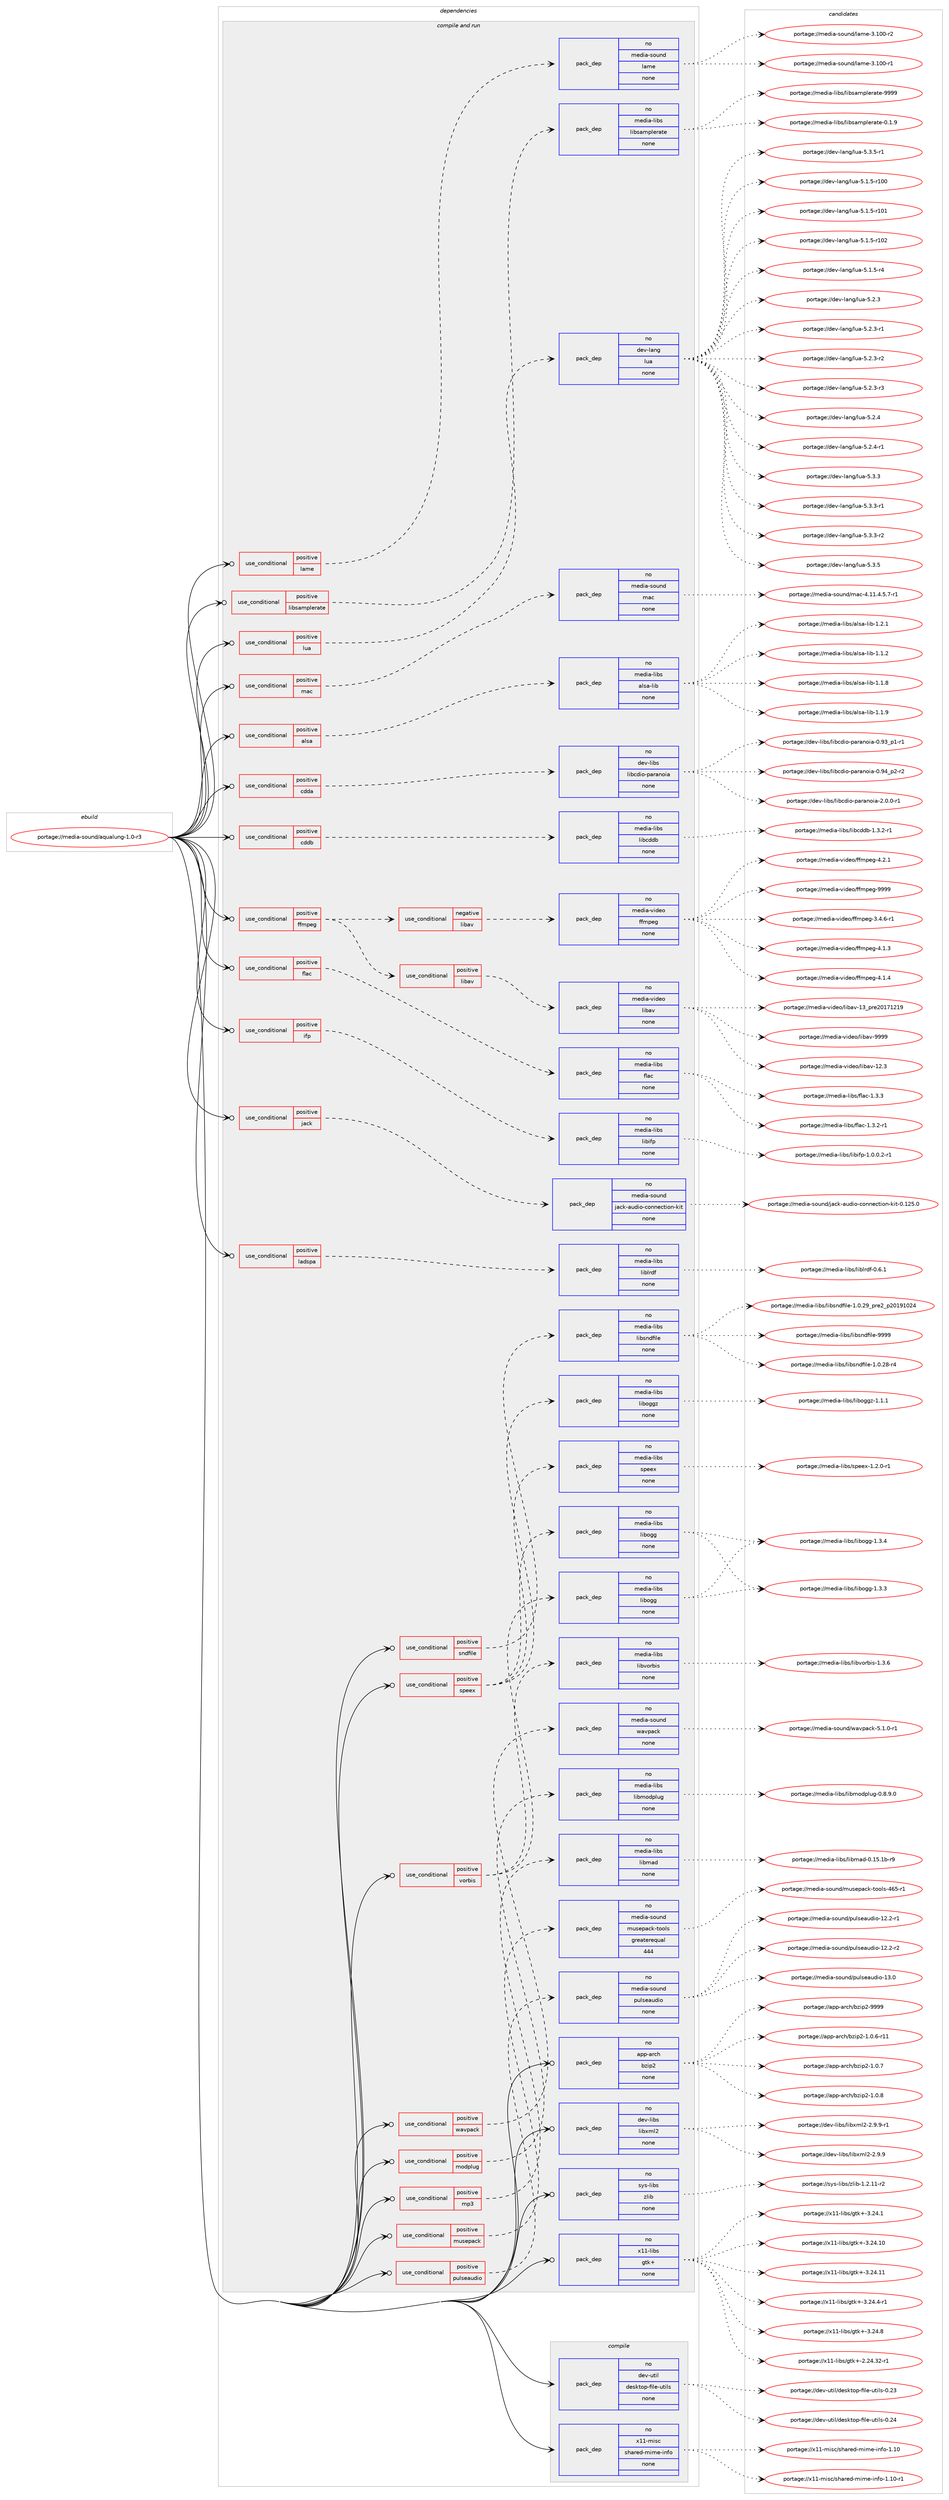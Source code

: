 digraph prolog {

# *************
# Graph options
# *************

newrank=true;
concentrate=true;
compound=true;
graph [rankdir=LR,fontname=Helvetica,fontsize=10,ranksep=1.5];#, ranksep=2.5, nodesep=0.2];
edge  [arrowhead=vee];
node  [fontname=Helvetica,fontsize=10];

# **********
# The ebuild
# **********

subgraph cluster_leftcol {
color=gray;
rank=same;
label=<<i>ebuild</i>>;
id [label="portage://media-sound/aqualung-1.0-r3", color=red, width=4, href="../media-sound/aqualung-1.0-r3.svg"];
}

# ****************
# The dependencies
# ****************

subgraph cluster_midcol {
color=gray;
label=<<i>dependencies</i>>;
subgraph cluster_compile {
fillcolor="#eeeeee";
style=filled;
label=<<i>compile</i>>;
subgraph pack242503 {
dependency329831 [label=<<TABLE BORDER="0" CELLBORDER="1" CELLSPACING="0" CELLPADDING="4" WIDTH="220"><TR><TD ROWSPAN="6" CELLPADDING="30">pack_dep</TD></TR><TR><TD WIDTH="110">no</TD></TR><TR><TD>dev-util</TD></TR><TR><TD>desktop-file-utils</TD></TR><TR><TD>none</TD></TR><TR><TD></TD></TR></TABLE>>, shape=none, color=blue];
}
id:e -> dependency329831:w [weight=20,style="solid",arrowhead="vee"];
subgraph pack242504 {
dependency329832 [label=<<TABLE BORDER="0" CELLBORDER="1" CELLSPACING="0" CELLPADDING="4" WIDTH="220"><TR><TD ROWSPAN="6" CELLPADDING="30">pack_dep</TD></TR><TR><TD WIDTH="110">no</TD></TR><TR><TD>x11-misc</TD></TR><TR><TD>shared-mime-info</TD></TR><TR><TD>none</TD></TR><TR><TD></TD></TR></TABLE>>, shape=none, color=blue];
}
id:e -> dependency329832:w [weight=20,style="solid",arrowhead="vee"];
}
subgraph cluster_compileandrun {
fillcolor="#eeeeee";
style=filled;
label=<<i>compile and run</i>>;
subgraph cond81913 {
dependency329833 [label=<<TABLE BORDER="0" CELLBORDER="1" CELLSPACING="0" CELLPADDING="4"><TR><TD ROWSPAN="3" CELLPADDING="10">use_conditional</TD></TR><TR><TD>positive</TD></TR><TR><TD>alsa</TD></TR></TABLE>>, shape=none, color=red];
subgraph pack242505 {
dependency329834 [label=<<TABLE BORDER="0" CELLBORDER="1" CELLSPACING="0" CELLPADDING="4" WIDTH="220"><TR><TD ROWSPAN="6" CELLPADDING="30">pack_dep</TD></TR><TR><TD WIDTH="110">no</TD></TR><TR><TD>media-libs</TD></TR><TR><TD>alsa-lib</TD></TR><TR><TD>none</TD></TR><TR><TD></TD></TR></TABLE>>, shape=none, color=blue];
}
dependency329833:e -> dependency329834:w [weight=20,style="dashed",arrowhead="vee"];
}
id:e -> dependency329833:w [weight=20,style="solid",arrowhead="odotvee"];
subgraph cond81914 {
dependency329835 [label=<<TABLE BORDER="0" CELLBORDER="1" CELLSPACING="0" CELLPADDING="4"><TR><TD ROWSPAN="3" CELLPADDING="10">use_conditional</TD></TR><TR><TD>positive</TD></TR><TR><TD>cdda</TD></TR></TABLE>>, shape=none, color=red];
subgraph pack242506 {
dependency329836 [label=<<TABLE BORDER="0" CELLBORDER="1" CELLSPACING="0" CELLPADDING="4" WIDTH="220"><TR><TD ROWSPAN="6" CELLPADDING="30">pack_dep</TD></TR><TR><TD WIDTH="110">no</TD></TR><TR><TD>dev-libs</TD></TR><TR><TD>libcdio-paranoia</TD></TR><TR><TD>none</TD></TR><TR><TD></TD></TR></TABLE>>, shape=none, color=blue];
}
dependency329835:e -> dependency329836:w [weight=20,style="dashed",arrowhead="vee"];
}
id:e -> dependency329835:w [weight=20,style="solid",arrowhead="odotvee"];
subgraph cond81915 {
dependency329837 [label=<<TABLE BORDER="0" CELLBORDER="1" CELLSPACING="0" CELLPADDING="4"><TR><TD ROWSPAN="3" CELLPADDING="10">use_conditional</TD></TR><TR><TD>positive</TD></TR><TR><TD>cddb</TD></TR></TABLE>>, shape=none, color=red];
subgraph pack242507 {
dependency329838 [label=<<TABLE BORDER="0" CELLBORDER="1" CELLSPACING="0" CELLPADDING="4" WIDTH="220"><TR><TD ROWSPAN="6" CELLPADDING="30">pack_dep</TD></TR><TR><TD WIDTH="110">no</TD></TR><TR><TD>media-libs</TD></TR><TR><TD>libcddb</TD></TR><TR><TD>none</TD></TR><TR><TD></TD></TR></TABLE>>, shape=none, color=blue];
}
dependency329837:e -> dependency329838:w [weight=20,style="dashed",arrowhead="vee"];
}
id:e -> dependency329837:w [weight=20,style="solid",arrowhead="odotvee"];
subgraph cond81916 {
dependency329839 [label=<<TABLE BORDER="0" CELLBORDER="1" CELLSPACING="0" CELLPADDING="4"><TR><TD ROWSPAN="3" CELLPADDING="10">use_conditional</TD></TR><TR><TD>positive</TD></TR><TR><TD>ffmpeg</TD></TR></TABLE>>, shape=none, color=red];
subgraph cond81917 {
dependency329840 [label=<<TABLE BORDER="0" CELLBORDER="1" CELLSPACING="0" CELLPADDING="4"><TR><TD ROWSPAN="3" CELLPADDING="10">use_conditional</TD></TR><TR><TD>positive</TD></TR><TR><TD>libav</TD></TR></TABLE>>, shape=none, color=red];
subgraph pack242508 {
dependency329841 [label=<<TABLE BORDER="0" CELLBORDER="1" CELLSPACING="0" CELLPADDING="4" WIDTH="220"><TR><TD ROWSPAN="6" CELLPADDING="30">pack_dep</TD></TR><TR><TD WIDTH="110">no</TD></TR><TR><TD>media-video</TD></TR><TR><TD>libav</TD></TR><TR><TD>none</TD></TR><TR><TD></TD></TR></TABLE>>, shape=none, color=blue];
}
dependency329840:e -> dependency329841:w [weight=20,style="dashed",arrowhead="vee"];
}
dependency329839:e -> dependency329840:w [weight=20,style="dashed",arrowhead="vee"];
subgraph cond81918 {
dependency329842 [label=<<TABLE BORDER="0" CELLBORDER="1" CELLSPACING="0" CELLPADDING="4"><TR><TD ROWSPAN="3" CELLPADDING="10">use_conditional</TD></TR><TR><TD>negative</TD></TR><TR><TD>libav</TD></TR></TABLE>>, shape=none, color=red];
subgraph pack242509 {
dependency329843 [label=<<TABLE BORDER="0" CELLBORDER="1" CELLSPACING="0" CELLPADDING="4" WIDTH="220"><TR><TD ROWSPAN="6" CELLPADDING="30">pack_dep</TD></TR><TR><TD WIDTH="110">no</TD></TR><TR><TD>media-video</TD></TR><TR><TD>ffmpeg</TD></TR><TR><TD>none</TD></TR><TR><TD></TD></TR></TABLE>>, shape=none, color=blue];
}
dependency329842:e -> dependency329843:w [weight=20,style="dashed",arrowhead="vee"];
}
dependency329839:e -> dependency329842:w [weight=20,style="dashed",arrowhead="vee"];
}
id:e -> dependency329839:w [weight=20,style="solid",arrowhead="odotvee"];
subgraph cond81919 {
dependency329844 [label=<<TABLE BORDER="0" CELLBORDER="1" CELLSPACING="0" CELLPADDING="4"><TR><TD ROWSPAN="3" CELLPADDING="10">use_conditional</TD></TR><TR><TD>positive</TD></TR><TR><TD>flac</TD></TR></TABLE>>, shape=none, color=red];
subgraph pack242510 {
dependency329845 [label=<<TABLE BORDER="0" CELLBORDER="1" CELLSPACING="0" CELLPADDING="4" WIDTH="220"><TR><TD ROWSPAN="6" CELLPADDING="30">pack_dep</TD></TR><TR><TD WIDTH="110">no</TD></TR><TR><TD>media-libs</TD></TR><TR><TD>flac</TD></TR><TR><TD>none</TD></TR><TR><TD></TD></TR></TABLE>>, shape=none, color=blue];
}
dependency329844:e -> dependency329845:w [weight=20,style="dashed",arrowhead="vee"];
}
id:e -> dependency329844:w [weight=20,style="solid",arrowhead="odotvee"];
subgraph cond81920 {
dependency329846 [label=<<TABLE BORDER="0" CELLBORDER="1" CELLSPACING="0" CELLPADDING="4"><TR><TD ROWSPAN="3" CELLPADDING="10">use_conditional</TD></TR><TR><TD>positive</TD></TR><TR><TD>ifp</TD></TR></TABLE>>, shape=none, color=red];
subgraph pack242511 {
dependency329847 [label=<<TABLE BORDER="0" CELLBORDER="1" CELLSPACING="0" CELLPADDING="4" WIDTH="220"><TR><TD ROWSPAN="6" CELLPADDING="30">pack_dep</TD></TR><TR><TD WIDTH="110">no</TD></TR><TR><TD>media-libs</TD></TR><TR><TD>libifp</TD></TR><TR><TD>none</TD></TR><TR><TD></TD></TR></TABLE>>, shape=none, color=blue];
}
dependency329846:e -> dependency329847:w [weight=20,style="dashed",arrowhead="vee"];
}
id:e -> dependency329846:w [weight=20,style="solid",arrowhead="odotvee"];
subgraph cond81921 {
dependency329848 [label=<<TABLE BORDER="0" CELLBORDER="1" CELLSPACING="0" CELLPADDING="4"><TR><TD ROWSPAN="3" CELLPADDING="10">use_conditional</TD></TR><TR><TD>positive</TD></TR><TR><TD>jack</TD></TR></TABLE>>, shape=none, color=red];
subgraph pack242512 {
dependency329849 [label=<<TABLE BORDER="0" CELLBORDER="1" CELLSPACING="0" CELLPADDING="4" WIDTH="220"><TR><TD ROWSPAN="6" CELLPADDING="30">pack_dep</TD></TR><TR><TD WIDTH="110">no</TD></TR><TR><TD>media-sound</TD></TR><TR><TD>jack-audio-connection-kit</TD></TR><TR><TD>none</TD></TR><TR><TD></TD></TR></TABLE>>, shape=none, color=blue];
}
dependency329848:e -> dependency329849:w [weight=20,style="dashed",arrowhead="vee"];
}
id:e -> dependency329848:w [weight=20,style="solid",arrowhead="odotvee"];
subgraph cond81922 {
dependency329850 [label=<<TABLE BORDER="0" CELLBORDER="1" CELLSPACING="0" CELLPADDING="4"><TR><TD ROWSPAN="3" CELLPADDING="10">use_conditional</TD></TR><TR><TD>positive</TD></TR><TR><TD>ladspa</TD></TR></TABLE>>, shape=none, color=red];
subgraph pack242513 {
dependency329851 [label=<<TABLE BORDER="0" CELLBORDER="1" CELLSPACING="0" CELLPADDING="4" WIDTH="220"><TR><TD ROWSPAN="6" CELLPADDING="30">pack_dep</TD></TR><TR><TD WIDTH="110">no</TD></TR><TR><TD>media-libs</TD></TR><TR><TD>liblrdf</TD></TR><TR><TD>none</TD></TR><TR><TD></TD></TR></TABLE>>, shape=none, color=blue];
}
dependency329850:e -> dependency329851:w [weight=20,style="dashed",arrowhead="vee"];
}
id:e -> dependency329850:w [weight=20,style="solid",arrowhead="odotvee"];
subgraph cond81923 {
dependency329852 [label=<<TABLE BORDER="0" CELLBORDER="1" CELLSPACING="0" CELLPADDING="4"><TR><TD ROWSPAN="3" CELLPADDING="10">use_conditional</TD></TR><TR><TD>positive</TD></TR><TR><TD>lame</TD></TR></TABLE>>, shape=none, color=red];
subgraph pack242514 {
dependency329853 [label=<<TABLE BORDER="0" CELLBORDER="1" CELLSPACING="0" CELLPADDING="4" WIDTH="220"><TR><TD ROWSPAN="6" CELLPADDING="30">pack_dep</TD></TR><TR><TD WIDTH="110">no</TD></TR><TR><TD>media-sound</TD></TR><TR><TD>lame</TD></TR><TR><TD>none</TD></TR><TR><TD></TD></TR></TABLE>>, shape=none, color=blue];
}
dependency329852:e -> dependency329853:w [weight=20,style="dashed",arrowhead="vee"];
}
id:e -> dependency329852:w [weight=20,style="solid",arrowhead="odotvee"];
subgraph cond81924 {
dependency329854 [label=<<TABLE BORDER="0" CELLBORDER="1" CELLSPACING="0" CELLPADDING="4"><TR><TD ROWSPAN="3" CELLPADDING="10">use_conditional</TD></TR><TR><TD>positive</TD></TR><TR><TD>libsamplerate</TD></TR></TABLE>>, shape=none, color=red];
subgraph pack242515 {
dependency329855 [label=<<TABLE BORDER="0" CELLBORDER="1" CELLSPACING="0" CELLPADDING="4" WIDTH="220"><TR><TD ROWSPAN="6" CELLPADDING="30">pack_dep</TD></TR><TR><TD WIDTH="110">no</TD></TR><TR><TD>media-libs</TD></TR><TR><TD>libsamplerate</TD></TR><TR><TD>none</TD></TR><TR><TD></TD></TR></TABLE>>, shape=none, color=blue];
}
dependency329854:e -> dependency329855:w [weight=20,style="dashed",arrowhead="vee"];
}
id:e -> dependency329854:w [weight=20,style="solid",arrowhead="odotvee"];
subgraph cond81925 {
dependency329856 [label=<<TABLE BORDER="0" CELLBORDER="1" CELLSPACING="0" CELLPADDING="4"><TR><TD ROWSPAN="3" CELLPADDING="10">use_conditional</TD></TR><TR><TD>positive</TD></TR><TR><TD>lua</TD></TR></TABLE>>, shape=none, color=red];
subgraph pack242516 {
dependency329857 [label=<<TABLE BORDER="0" CELLBORDER="1" CELLSPACING="0" CELLPADDING="4" WIDTH="220"><TR><TD ROWSPAN="6" CELLPADDING="30">pack_dep</TD></TR><TR><TD WIDTH="110">no</TD></TR><TR><TD>dev-lang</TD></TR><TR><TD>lua</TD></TR><TR><TD>none</TD></TR><TR><TD></TD></TR></TABLE>>, shape=none, color=blue];
}
dependency329856:e -> dependency329857:w [weight=20,style="dashed",arrowhead="vee"];
}
id:e -> dependency329856:w [weight=20,style="solid",arrowhead="odotvee"];
subgraph cond81926 {
dependency329858 [label=<<TABLE BORDER="0" CELLBORDER="1" CELLSPACING="0" CELLPADDING="4"><TR><TD ROWSPAN="3" CELLPADDING="10">use_conditional</TD></TR><TR><TD>positive</TD></TR><TR><TD>mac</TD></TR></TABLE>>, shape=none, color=red];
subgraph pack242517 {
dependency329859 [label=<<TABLE BORDER="0" CELLBORDER="1" CELLSPACING="0" CELLPADDING="4" WIDTH="220"><TR><TD ROWSPAN="6" CELLPADDING="30">pack_dep</TD></TR><TR><TD WIDTH="110">no</TD></TR><TR><TD>media-sound</TD></TR><TR><TD>mac</TD></TR><TR><TD>none</TD></TR><TR><TD></TD></TR></TABLE>>, shape=none, color=blue];
}
dependency329858:e -> dependency329859:w [weight=20,style="dashed",arrowhead="vee"];
}
id:e -> dependency329858:w [weight=20,style="solid",arrowhead="odotvee"];
subgraph cond81927 {
dependency329860 [label=<<TABLE BORDER="0" CELLBORDER="1" CELLSPACING="0" CELLPADDING="4"><TR><TD ROWSPAN="3" CELLPADDING="10">use_conditional</TD></TR><TR><TD>positive</TD></TR><TR><TD>modplug</TD></TR></TABLE>>, shape=none, color=red];
subgraph pack242518 {
dependency329861 [label=<<TABLE BORDER="0" CELLBORDER="1" CELLSPACING="0" CELLPADDING="4" WIDTH="220"><TR><TD ROWSPAN="6" CELLPADDING="30">pack_dep</TD></TR><TR><TD WIDTH="110">no</TD></TR><TR><TD>media-libs</TD></TR><TR><TD>libmodplug</TD></TR><TR><TD>none</TD></TR><TR><TD></TD></TR></TABLE>>, shape=none, color=blue];
}
dependency329860:e -> dependency329861:w [weight=20,style="dashed",arrowhead="vee"];
}
id:e -> dependency329860:w [weight=20,style="solid",arrowhead="odotvee"];
subgraph cond81928 {
dependency329862 [label=<<TABLE BORDER="0" CELLBORDER="1" CELLSPACING="0" CELLPADDING="4"><TR><TD ROWSPAN="3" CELLPADDING="10">use_conditional</TD></TR><TR><TD>positive</TD></TR><TR><TD>mp3</TD></TR></TABLE>>, shape=none, color=red];
subgraph pack242519 {
dependency329863 [label=<<TABLE BORDER="0" CELLBORDER="1" CELLSPACING="0" CELLPADDING="4" WIDTH="220"><TR><TD ROWSPAN="6" CELLPADDING="30">pack_dep</TD></TR><TR><TD WIDTH="110">no</TD></TR><TR><TD>media-libs</TD></TR><TR><TD>libmad</TD></TR><TR><TD>none</TD></TR><TR><TD></TD></TR></TABLE>>, shape=none, color=blue];
}
dependency329862:e -> dependency329863:w [weight=20,style="dashed",arrowhead="vee"];
}
id:e -> dependency329862:w [weight=20,style="solid",arrowhead="odotvee"];
subgraph cond81929 {
dependency329864 [label=<<TABLE BORDER="0" CELLBORDER="1" CELLSPACING="0" CELLPADDING="4"><TR><TD ROWSPAN="3" CELLPADDING="10">use_conditional</TD></TR><TR><TD>positive</TD></TR><TR><TD>musepack</TD></TR></TABLE>>, shape=none, color=red];
subgraph pack242520 {
dependency329865 [label=<<TABLE BORDER="0" CELLBORDER="1" CELLSPACING="0" CELLPADDING="4" WIDTH="220"><TR><TD ROWSPAN="6" CELLPADDING="30">pack_dep</TD></TR><TR><TD WIDTH="110">no</TD></TR><TR><TD>media-sound</TD></TR><TR><TD>musepack-tools</TD></TR><TR><TD>greaterequal</TD></TR><TR><TD>444</TD></TR></TABLE>>, shape=none, color=blue];
}
dependency329864:e -> dependency329865:w [weight=20,style="dashed",arrowhead="vee"];
}
id:e -> dependency329864:w [weight=20,style="solid",arrowhead="odotvee"];
subgraph cond81930 {
dependency329866 [label=<<TABLE BORDER="0" CELLBORDER="1" CELLSPACING="0" CELLPADDING="4"><TR><TD ROWSPAN="3" CELLPADDING="10">use_conditional</TD></TR><TR><TD>positive</TD></TR><TR><TD>pulseaudio</TD></TR></TABLE>>, shape=none, color=red];
subgraph pack242521 {
dependency329867 [label=<<TABLE BORDER="0" CELLBORDER="1" CELLSPACING="0" CELLPADDING="4" WIDTH="220"><TR><TD ROWSPAN="6" CELLPADDING="30">pack_dep</TD></TR><TR><TD WIDTH="110">no</TD></TR><TR><TD>media-sound</TD></TR><TR><TD>pulseaudio</TD></TR><TR><TD>none</TD></TR><TR><TD></TD></TR></TABLE>>, shape=none, color=blue];
}
dependency329866:e -> dependency329867:w [weight=20,style="dashed",arrowhead="vee"];
}
id:e -> dependency329866:w [weight=20,style="solid",arrowhead="odotvee"];
subgraph cond81931 {
dependency329868 [label=<<TABLE BORDER="0" CELLBORDER="1" CELLSPACING="0" CELLPADDING="4"><TR><TD ROWSPAN="3" CELLPADDING="10">use_conditional</TD></TR><TR><TD>positive</TD></TR><TR><TD>sndfile</TD></TR></TABLE>>, shape=none, color=red];
subgraph pack242522 {
dependency329869 [label=<<TABLE BORDER="0" CELLBORDER="1" CELLSPACING="0" CELLPADDING="4" WIDTH="220"><TR><TD ROWSPAN="6" CELLPADDING="30">pack_dep</TD></TR><TR><TD WIDTH="110">no</TD></TR><TR><TD>media-libs</TD></TR><TR><TD>libsndfile</TD></TR><TR><TD>none</TD></TR><TR><TD></TD></TR></TABLE>>, shape=none, color=blue];
}
dependency329868:e -> dependency329869:w [weight=20,style="dashed",arrowhead="vee"];
}
id:e -> dependency329868:w [weight=20,style="solid",arrowhead="odotvee"];
subgraph cond81932 {
dependency329870 [label=<<TABLE BORDER="0" CELLBORDER="1" CELLSPACING="0" CELLPADDING="4"><TR><TD ROWSPAN="3" CELLPADDING="10">use_conditional</TD></TR><TR><TD>positive</TD></TR><TR><TD>speex</TD></TR></TABLE>>, shape=none, color=red];
subgraph pack242523 {
dependency329871 [label=<<TABLE BORDER="0" CELLBORDER="1" CELLSPACING="0" CELLPADDING="4" WIDTH="220"><TR><TD ROWSPAN="6" CELLPADDING="30">pack_dep</TD></TR><TR><TD WIDTH="110">no</TD></TR><TR><TD>media-libs</TD></TR><TR><TD>speex</TD></TR><TR><TD>none</TD></TR><TR><TD></TD></TR></TABLE>>, shape=none, color=blue];
}
dependency329870:e -> dependency329871:w [weight=20,style="dashed",arrowhead="vee"];
subgraph pack242524 {
dependency329872 [label=<<TABLE BORDER="0" CELLBORDER="1" CELLSPACING="0" CELLPADDING="4" WIDTH="220"><TR><TD ROWSPAN="6" CELLPADDING="30">pack_dep</TD></TR><TR><TD WIDTH="110">no</TD></TR><TR><TD>media-libs</TD></TR><TR><TD>liboggz</TD></TR><TR><TD>none</TD></TR><TR><TD></TD></TR></TABLE>>, shape=none, color=blue];
}
dependency329870:e -> dependency329872:w [weight=20,style="dashed",arrowhead="vee"];
subgraph pack242525 {
dependency329873 [label=<<TABLE BORDER="0" CELLBORDER="1" CELLSPACING="0" CELLPADDING="4" WIDTH="220"><TR><TD ROWSPAN="6" CELLPADDING="30">pack_dep</TD></TR><TR><TD WIDTH="110">no</TD></TR><TR><TD>media-libs</TD></TR><TR><TD>libogg</TD></TR><TR><TD>none</TD></TR><TR><TD></TD></TR></TABLE>>, shape=none, color=blue];
}
dependency329870:e -> dependency329873:w [weight=20,style="dashed",arrowhead="vee"];
}
id:e -> dependency329870:w [weight=20,style="solid",arrowhead="odotvee"];
subgraph cond81933 {
dependency329874 [label=<<TABLE BORDER="0" CELLBORDER="1" CELLSPACING="0" CELLPADDING="4"><TR><TD ROWSPAN="3" CELLPADDING="10">use_conditional</TD></TR><TR><TD>positive</TD></TR><TR><TD>vorbis</TD></TR></TABLE>>, shape=none, color=red];
subgraph pack242526 {
dependency329875 [label=<<TABLE BORDER="0" CELLBORDER="1" CELLSPACING="0" CELLPADDING="4" WIDTH="220"><TR><TD ROWSPAN="6" CELLPADDING="30">pack_dep</TD></TR><TR><TD WIDTH="110">no</TD></TR><TR><TD>media-libs</TD></TR><TR><TD>libvorbis</TD></TR><TR><TD>none</TD></TR><TR><TD></TD></TR></TABLE>>, shape=none, color=blue];
}
dependency329874:e -> dependency329875:w [weight=20,style="dashed",arrowhead="vee"];
subgraph pack242527 {
dependency329876 [label=<<TABLE BORDER="0" CELLBORDER="1" CELLSPACING="0" CELLPADDING="4" WIDTH="220"><TR><TD ROWSPAN="6" CELLPADDING="30">pack_dep</TD></TR><TR><TD WIDTH="110">no</TD></TR><TR><TD>media-libs</TD></TR><TR><TD>libogg</TD></TR><TR><TD>none</TD></TR><TR><TD></TD></TR></TABLE>>, shape=none, color=blue];
}
dependency329874:e -> dependency329876:w [weight=20,style="dashed",arrowhead="vee"];
}
id:e -> dependency329874:w [weight=20,style="solid",arrowhead="odotvee"];
subgraph cond81934 {
dependency329877 [label=<<TABLE BORDER="0" CELLBORDER="1" CELLSPACING="0" CELLPADDING="4"><TR><TD ROWSPAN="3" CELLPADDING="10">use_conditional</TD></TR><TR><TD>positive</TD></TR><TR><TD>wavpack</TD></TR></TABLE>>, shape=none, color=red];
subgraph pack242528 {
dependency329878 [label=<<TABLE BORDER="0" CELLBORDER="1" CELLSPACING="0" CELLPADDING="4" WIDTH="220"><TR><TD ROWSPAN="6" CELLPADDING="30">pack_dep</TD></TR><TR><TD WIDTH="110">no</TD></TR><TR><TD>media-sound</TD></TR><TR><TD>wavpack</TD></TR><TR><TD>none</TD></TR><TR><TD></TD></TR></TABLE>>, shape=none, color=blue];
}
dependency329877:e -> dependency329878:w [weight=20,style="dashed",arrowhead="vee"];
}
id:e -> dependency329877:w [weight=20,style="solid",arrowhead="odotvee"];
subgraph pack242529 {
dependency329879 [label=<<TABLE BORDER="0" CELLBORDER="1" CELLSPACING="0" CELLPADDING="4" WIDTH="220"><TR><TD ROWSPAN="6" CELLPADDING="30">pack_dep</TD></TR><TR><TD WIDTH="110">no</TD></TR><TR><TD>app-arch</TD></TR><TR><TD>bzip2</TD></TR><TR><TD>none</TD></TR><TR><TD></TD></TR></TABLE>>, shape=none, color=blue];
}
id:e -> dependency329879:w [weight=20,style="solid",arrowhead="odotvee"];
subgraph pack242530 {
dependency329880 [label=<<TABLE BORDER="0" CELLBORDER="1" CELLSPACING="0" CELLPADDING="4" WIDTH="220"><TR><TD ROWSPAN="6" CELLPADDING="30">pack_dep</TD></TR><TR><TD WIDTH="110">no</TD></TR><TR><TD>dev-libs</TD></TR><TR><TD>libxml2</TD></TR><TR><TD>none</TD></TR><TR><TD></TD></TR></TABLE>>, shape=none, color=blue];
}
id:e -> dependency329880:w [weight=20,style="solid",arrowhead="odotvee"];
subgraph pack242531 {
dependency329881 [label=<<TABLE BORDER="0" CELLBORDER="1" CELLSPACING="0" CELLPADDING="4" WIDTH="220"><TR><TD ROWSPAN="6" CELLPADDING="30">pack_dep</TD></TR><TR><TD WIDTH="110">no</TD></TR><TR><TD>sys-libs</TD></TR><TR><TD>zlib</TD></TR><TR><TD>none</TD></TR><TR><TD></TD></TR></TABLE>>, shape=none, color=blue];
}
id:e -> dependency329881:w [weight=20,style="solid",arrowhead="odotvee"];
subgraph pack242532 {
dependency329882 [label=<<TABLE BORDER="0" CELLBORDER="1" CELLSPACING="0" CELLPADDING="4" WIDTH="220"><TR><TD ROWSPAN="6" CELLPADDING="30">pack_dep</TD></TR><TR><TD WIDTH="110">no</TD></TR><TR><TD>x11-libs</TD></TR><TR><TD>gtk+</TD></TR><TR><TD>none</TD></TR><TR><TD></TD></TR></TABLE>>, shape=none, color=blue];
}
id:e -> dependency329882:w [weight=20,style="solid",arrowhead="odotvee"];
}
subgraph cluster_run {
fillcolor="#eeeeee";
style=filled;
label=<<i>run</i>>;
}
}

# **************
# The candidates
# **************

subgraph cluster_choices {
rank=same;
color=gray;
label=<<i>candidates</i>>;

subgraph choice242503 {
color=black;
nodesep=1;
choiceportage100101118451171161051084710010111510711611111245102105108101451171161051081154548465051 [label="portage://dev-util/desktop-file-utils-0.23", color=red, width=4,href="../dev-util/desktop-file-utils-0.23.svg"];
choiceportage100101118451171161051084710010111510711611111245102105108101451171161051081154548465052 [label="portage://dev-util/desktop-file-utils-0.24", color=red, width=4,href="../dev-util/desktop-file-utils-0.24.svg"];
dependency329831:e -> choiceportage100101118451171161051084710010111510711611111245102105108101451171161051081154548465051:w [style=dotted,weight="100"];
dependency329831:e -> choiceportage100101118451171161051084710010111510711611111245102105108101451171161051081154548465052:w [style=dotted,weight="100"];
}
subgraph choice242504 {
color=black;
nodesep=1;
choiceportage12049494510910511599471151049711410110045109105109101451051101021114549464948 [label="portage://x11-misc/shared-mime-info-1.10", color=red, width=4,href="../x11-misc/shared-mime-info-1.10.svg"];
choiceportage120494945109105115994711510497114101100451091051091014510511010211145494649484511449 [label="portage://x11-misc/shared-mime-info-1.10-r1", color=red, width=4,href="../x11-misc/shared-mime-info-1.10-r1.svg"];
dependency329832:e -> choiceportage12049494510910511599471151049711410110045109105109101451051101021114549464948:w [style=dotted,weight="100"];
dependency329832:e -> choiceportage120494945109105115994711510497114101100451091051091014510511010211145494649484511449:w [style=dotted,weight="100"];
}
subgraph choice242505 {
color=black;
nodesep=1;
choiceportage1091011001059745108105981154797108115974510810598454946494650 [label="portage://media-libs/alsa-lib-1.1.2", color=red, width=4,href="../media-libs/alsa-lib-1.1.2.svg"];
choiceportage1091011001059745108105981154797108115974510810598454946494656 [label="portage://media-libs/alsa-lib-1.1.8", color=red, width=4,href="../media-libs/alsa-lib-1.1.8.svg"];
choiceportage1091011001059745108105981154797108115974510810598454946494657 [label="portage://media-libs/alsa-lib-1.1.9", color=red, width=4,href="../media-libs/alsa-lib-1.1.9.svg"];
choiceportage1091011001059745108105981154797108115974510810598454946504649 [label="portage://media-libs/alsa-lib-1.2.1", color=red, width=4,href="../media-libs/alsa-lib-1.2.1.svg"];
dependency329834:e -> choiceportage1091011001059745108105981154797108115974510810598454946494650:w [style=dotted,weight="100"];
dependency329834:e -> choiceportage1091011001059745108105981154797108115974510810598454946494656:w [style=dotted,weight="100"];
dependency329834:e -> choiceportage1091011001059745108105981154797108115974510810598454946494657:w [style=dotted,weight="100"];
dependency329834:e -> choiceportage1091011001059745108105981154797108115974510810598454946504649:w [style=dotted,weight="100"];
}
subgraph choice242506 {
color=black;
nodesep=1;
choiceportage100101118451081059811547108105989910010511145112971149711011110597454846575195112494511449 [label="portage://dev-libs/libcdio-paranoia-0.93_p1-r1", color=red, width=4,href="../dev-libs/libcdio-paranoia-0.93_p1-r1.svg"];
choiceportage100101118451081059811547108105989910010511145112971149711011110597454846575295112504511450 [label="portage://dev-libs/libcdio-paranoia-0.94_p2-r2", color=red, width=4,href="../dev-libs/libcdio-paranoia-0.94_p2-r2.svg"];
choiceportage1001011184510810598115471081059899100105111451129711497110111105974550464846484511449 [label="portage://dev-libs/libcdio-paranoia-2.0.0-r1", color=red, width=4,href="../dev-libs/libcdio-paranoia-2.0.0-r1.svg"];
dependency329836:e -> choiceportage100101118451081059811547108105989910010511145112971149711011110597454846575195112494511449:w [style=dotted,weight="100"];
dependency329836:e -> choiceportage100101118451081059811547108105989910010511145112971149711011110597454846575295112504511450:w [style=dotted,weight="100"];
dependency329836:e -> choiceportage1001011184510810598115471081059899100105111451129711497110111105974550464846484511449:w [style=dotted,weight="100"];
}
subgraph choice242507 {
color=black;
nodesep=1;
choiceportage109101100105974510810598115471081059899100100984549465146504511449 [label="portage://media-libs/libcddb-1.3.2-r1", color=red, width=4,href="../media-libs/libcddb-1.3.2-r1.svg"];
dependency329838:e -> choiceportage109101100105974510810598115471081059899100100984549465146504511449:w [style=dotted,weight="100"];
}
subgraph choice242508 {
color=black;
nodesep=1;
choiceportage10910110010597451181051001011114710810598971184549504651 [label="portage://media-video/libav-12.3", color=red, width=4,href="../media-video/libav-12.3.svg"];
choiceportage1091011001059745118105100101111471081059897118454951951121141015048495549504957 [label="portage://media-video/libav-13_pre20171219", color=red, width=4,href="../media-video/libav-13_pre20171219.svg"];
choiceportage10910110010597451181051001011114710810598971184557575757 [label="portage://media-video/libav-9999", color=red, width=4,href="../media-video/libav-9999.svg"];
dependency329841:e -> choiceportage10910110010597451181051001011114710810598971184549504651:w [style=dotted,weight="100"];
dependency329841:e -> choiceportage1091011001059745118105100101111471081059897118454951951121141015048495549504957:w [style=dotted,weight="100"];
dependency329841:e -> choiceportage10910110010597451181051001011114710810598971184557575757:w [style=dotted,weight="100"];
}
subgraph choice242509 {
color=black;
nodesep=1;
choiceportage1091011001059745118105100101111471021021091121011034551465246544511449 [label="portage://media-video/ffmpeg-3.4.6-r1", color=red, width=4,href="../media-video/ffmpeg-3.4.6-r1.svg"];
choiceportage109101100105974511810510010111147102102109112101103455246494651 [label="portage://media-video/ffmpeg-4.1.3", color=red, width=4,href="../media-video/ffmpeg-4.1.3.svg"];
choiceportage109101100105974511810510010111147102102109112101103455246494652 [label="portage://media-video/ffmpeg-4.1.4", color=red, width=4,href="../media-video/ffmpeg-4.1.4.svg"];
choiceportage109101100105974511810510010111147102102109112101103455246504649 [label="portage://media-video/ffmpeg-4.2.1", color=red, width=4,href="../media-video/ffmpeg-4.2.1.svg"];
choiceportage1091011001059745118105100101111471021021091121011034557575757 [label="portage://media-video/ffmpeg-9999", color=red, width=4,href="../media-video/ffmpeg-9999.svg"];
dependency329843:e -> choiceportage1091011001059745118105100101111471021021091121011034551465246544511449:w [style=dotted,weight="100"];
dependency329843:e -> choiceportage109101100105974511810510010111147102102109112101103455246494651:w [style=dotted,weight="100"];
dependency329843:e -> choiceportage109101100105974511810510010111147102102109112101103455246494652:w [style=dotted,weight="100"];
dependency329843:e -> choiceportage109101100105974511810510010111147102102109112101103455246504649:w [style=dotted,weight="100"];
dependency329843:e -> choiceportage1091011001059745118105100101111471021021091121011034557575757:w [style=dotted,weight="100"];
}
subgraph choice242510 {
color=black;
nodesep=1;
choiceportage1091011001059745108105981154710210897994549465146504511449 [label="portage://media-libs/flac-1.3.2-r1", color=red, width=4,href="../media-libs/flac-1.3.2-r1.svg"];
choiceportage109101100105974510810598115471021089799454946514651 [label="portage://media-libs/flac-1.3.3", color=red, width=4,href="../media-libs/flac-1.3.3.svg"];
dependency329845:e -> choiceportage1091011001059745108105981154710210897994549465146504511449:w [style=dotted,weight="100"];
dependency329845:e -> choiceportage109101100105974510810598115471021089799454946514651:w [style=dotted,weight="100"];
}
subgraph choice242511 {
color=black;
nodesep=1;
choiceportage109101100105974510810598115471081059810510211245494648464846504511449 [label="portage://media-libs/libifp-1.0.0.2-r1", color=red, width=4,href="../media-libs/libifp-1.0.0.2-r1.svg"];
dependency329847:e -> choiceportage109101100105974510810598115471081059810510211245494648464846504511449:w [style=dotted,weight="100"];
}
subgraph choice242512 {
color=black;
nodesep=1;
choiceportage10910110010597451151111171101004710697991074597117100105111459911111011010199116105111110451071051164548464950534648 [label="portage://media-sound/jack-audio-connection-kit-0.125.0", color=red, width=4,href="../media-sound/jack-audio-connection-kit-0.125.0.svg"];
dependency329849:e -> choiceportage10910110010597451151111171101004710697991074597117100105111459911111011010199116105111110451071051164548464950534648:w [style=dotted,weight="100"];
}
subgraph choice242513 {
color=black;
nodesep=1;
choiceportage1091011001059745108105981154710810598108114100102454846544649 [label="portage://media-libs/liblrdf-0.6.1", color=red, width=4,href="../media-libs/liblrdf-0.6.1.svg"];
dependency329851:e -> choiceportage1091011001059745108105981154710810598108114100102454846544649:w [style=dotted,weight="100"];
}
subgraph choice242514 {
color=black;
nodesep=1;
choiceportage109101100105974511511111711010047108971091014551464948484511449 [label="portage://media-sound/lame-3.100-r1", color=red, width=4,href="../media-sound/lame-3.100-r1.svg"];
choiceportage109101100105974511511111711010047108971091014551464948484511450 [label="portage://media-sound/lame-3.100-r2", color=red, width=4,href="../media-sound/lame-3.100-r2.svg"];
dependency329853:e -> choiceportage109101100105974511511111711010047108971091014551464948484511449:w [style=dotted,weight="100"];
dependency329853:e -> choiceportage109101100105974511511111711010047108971091014551464948484511450:w [style=dotted,weight="100"];
}
subgraph choice242515 {
color=black;
nodesep=1;
choiceportage10910110010597451081059811547108105981159710911210810111497116101454846494657 [label="portage://media-libs/libsamplerate-0.1.9", color=red, width=4,href="../media-libs/libsamplerate-0.1.9.svg"];
choiceportage109101100105974510810598115471081059811597109112108101114971161014557575757 [label="portage://media-libs/libsamplerate-9999", color=red, width=4,href="../media-libs/libsamplerate-9999.svg"];
dependency329855:e -> choiceportage10910110010597451081059811547108105981159710911210810111497116101454846494657:w [style=dotted,weight="100"];
dependency329855:e -> choiceportage109101100105974510810598115471081059811597109112108101114971161014557575757:w [style=dotted,weight="100"];
}
subgraph choice242516 {
color=black;
nodesep=1;
choiceportage1001011184510897110103471081179745534649465345114494848 [label="portage://dev-lang/lua-5.1.5-r100", color=red, width=4,href="../dev-lang/lua-5.1.5-r100.svg"];
choiceportage1001011184510897110103471081179745534649465345114494849 [label="portage://dev-lang/lua-5.1.5-r101", color=red, width=4,href="../dev-lang/lua-5.1.5-r101.svg"];
choiceportage1001011184510897110103471081179745534649465345114494850 [label="portage://dev-lang/lua-5.1.5-r102", color=red, width=4,href="../dev-lang/lua-5.1.5-r102.svg"];
choiceportage100101118451089711010347108117974553464946534511452 [label="portage://dev-lang/lua-5.1.5-r4", color=red, width=4,href="../dev-lang/lua-5.1.5-r4.svg"];
choiceportage10010111845108971101034710811797455346504651 [label="portage://dev-lang/lua-5.2.3", color=red, width=4,href="../dev-lang/lua-5.2.3.svg"];
choiceportage100101118451089711010347108117974553465046514511449 [label="portage://dev-lang/lua-5.2.3-r1", color=red, width=4,href="../dev-lang/lua-5.2.3-r1.svg"];
choiceportage100101118451089711010347108117974553465046514511450 [label="portage://dev-lang/lua-5.2.3-r2", color=red, width=4,href="../dev-lang/lua-5.2.3-r2.svg"];
choiceportage100101118451089711010347108117974553465046514511451 [label="portage://dev-lang/lua-5.2.3-r3", color=red, width=4,href="../dev-lang/lua-5.2.3-r3.svg"];
choiceportage10010111845108971101034710811797455346504652 [label="portage://dev-lang/lua-5.2.4", color=red, width=4,href="../dev-lang/lua-5.2.4.svg"];
choiceportage100101118451089711010347108117974553465046524511449 [label="portage://dev-lang/lua-5.2.4-r1", color=red, width=4,href="../dev-lang/lua-5.2.4-r1.svg"];
choiceportage10010111845108971101034710811797455346514651 [label="portage://dev-lang/lua-5.3.3", color=red, width=4,href="../dev-lang/lua-5.3.3.svg"];
choiceportage100101118451089711010347108117974553465146514511449 [label="portage://dev-lang/lua-5.3.3-r1", color=red, width=4,href="../dev-lang/lua-5.3.3-r1.svg"];
choiceportage100101118451089711010347108117974553465146514511450 [label="portage://dev-lang/lua-5.3.3-r2", color=red, width=4,href="../dev-lang/lua-5.3.3-r2.svg"];
choiceportage10010111845108971101034710811797455346514653 [label="portage://dev-lang/lua-5.3.5", color=red, width=4,href="../dev-lang/lua-5.3.5.svg"];
choiceportage100101118451089711010347108117974553465146534511449 [label="portage://dev-lang/lua-5.3.5-r1", color=red, width=4,href="../dev-lang/lua-5.3.5-r1.svg"];
dependency329857:e -> choiceportage1001011184510897110103471081179745534649465345114494848:w [style=dotted,weight="100"];
dependency329857:e -> choiceportage1001011184510897110103471081179745534649465345114494849:w [style=dotted,weight="100"];
dependency329857:e -> choiceportage1001011184510897110103471081179745534649465345114494850:w [style=dotted,weight="100"];
dependency329857:e -> choiceportage100101118451089711010347108117974553464946534511452:w [style=dotted,weight="100"];
dependency329857:e -> choiceportage10010111845108971101034710811797455346504651:w [style=dotted,weight="100"];
dependency329857:e -> choiceportage100101118451089711010347108117974553465046514511449:w [style=dotted,weight="100"];
dependency329857:e -> choiceportage100101118451089711010347108117974553465046514511450:w [style=dotted,weight="100"];
dependency329857:e -> choiceportage100101118451089711010347108117974553465046514511451:w [style=dotted,weight="100"];
dependency329857:e -> choiceportage10010111845108971101034710811797455346504652:w [style=dotted,weight="100"];
dependency329857:e -> choiceportage100101118451089711010347108117974553465046524511449:w [style=dotted,weight="100"];
dependency329857:e -> choiceportage10010111845108971101034710811797455346514651:w [style=dotted,weight="100"];
dependency329857:e -> choiceportage100101118451089711010347108117974553465146514511449:w [style=dotted,weight="100"];
dependency329857:e -> choiceportage100101118451089711010347108117974553465146514511450:w [style=dotted,weight="100"];
dependency329857:e -> choiceportage10010111845108971101034710811797455346514653:w [style=dotted,weight="100"];
dependency329857:e -> choiceportage100101118451089711010347108117974553465146534511449:w [style=dotted,weight="100"];
}
subgraph choice242517 {
color=black;
nodesep=1;
choiceportage109101100105974511511111711010047109979945524649494652465346554511449 [label="portage://media-sound/mac-4.11.4.5.7-r1", color=red, width=4,href="../media-sound/mac-4.11.4.5.7-r1.svg"];
dependency329859:e -> choiceportage109101100105974511511111711010047109979945524649494652465346554511449:w [style=dotted,weight="100"];
}
subgraph choice242518 {
color=black;
nodesep=1;
choiceportage10910110010597451081059811547108105981091111001121081171034548465646574648 [label="portage://media-libs/libmodplug-0.8.9.0", color=red, width=4,href="../media-libs/libmodplug-0.8.9.0.svg"];
dependency329861:e -> choiceportage10910110010597451081059811547108105981091111001121081171034548465646574648:w [style=dotted,weight="100"];
}
subgraph choice242519 {
color=black;
nodesep=1;
choiceportage10910110010597451081059811547108105981099710045484649534649984511457 [label="portage://media-libs/libmad-0.15.1b-r9", color=red, width=4,href="../media-libs/libmad-0.15.1b-r9.svg"];
dependency329863:e -> choiceportage10910110010597451081059811547108105981099710045484649534649984511457:w [style=dotted,weight="100"];
}
subgraph choice242520 {
color=black;
nodesep=1;
choiceportage109101100105974511511111711010047109117115101112979910745116111111108115455254534511449 [label="portage://media-sound/musepack-tools-465-r1", color=red, width=4,href="../media-sound/musepack-tools-465-r1.svg"];
dependency329865:e -> choiceportage109101100105974511511111711010047109117115101112979910745116111111108115455254534511449:w [style=dotted,weight="100"];
}
subgraph choice242521 {
color=black;
nodesep=1;
choiceportage1091011001059745115111117110100471121171081151019711710010511145495046504511449 [label="portage://media-sound/pulseaudio-12.2-r1", color=red, width=4,href="../media-sound/pulseaudio-12.2-r1.svg"];
choiceportage1091011001059745115111117110100471121171081151019711710010511145495046504511450 [label="portage://media-sound/pulseaudio-12.2-r2", color=red, width=4,href="../media-sound/pulseaudio-12.2-r2.svg"];
choiceportage109101100105974511511111711010047112117108115101971171001051114549514648 [label="portage://media-sound/pulseaudio-13.0", color=red, width=4,href="../media-sound/pulseaudio-13.0.svg"];
dependency329867:e -> choiceportage1091011001059745115111117110100471121171081151019711710010511145495046504511449:w [style=dotted,weight="100"];
dependency329867:e -> choiceportage1091011001059745115111117110100471121171081151019711710010511145495046504511450:w [style=dotted,weight="100"];
dependency329867:e -> choiceportage109101100105974511511111711010047112117108115101971171001051114549514648:w [style=dotted,weight="100"];
}
subgraph choice242522 {
color=black;
nodesep=1;
choiceportage1091011001059745108105981154710810598115110100102105108101454946484650564511452 [label="portage://media-libs/libsndfile-1.0.28-r4", color=red, width=4,href="../media-libs/libsndfile-1.0.28-r4.svg"];
choiceportage1091011001059745108105981154710810598115110100102105108101454946484650579511211410150951125048495749485052 [label="portage://media-libs/libsndfile-1.0.29_pre2_p20191024", color=red, width=4,href="../media-libs/libsndfile-1.0.29_pre2_p20191024.svg"];
choiceportage10910110010597451081059811547108105981151101001021051081014557575757 [label="portage://media-libs/libsndfile-9999", color=red, width=4,href="../media-libs/libsndfile-9999.svg"];
dependency329869:e -> choiceportage1091011001059745108105981154710810598115110100102105108101454946484650564511452:w [style=dotted,weight="100"];
dependency329869:e -> choiceportage1091011001059745108105981154710810598115110100102105108101454946484650579511211410150951125048495749485052:w [style=dotted,weight="100"];
dependency329869:e -> choiceportage10910110010597451081059811547108105981151101001021051081014557575757:w [style=dotted,weight="100"];
}
subgraph choice242523 {
color=black;
nodesep=1;
choiceportage109101100105974510810598115471151121011011204549465046484511449 [label="portage://media-libs/speex-1.2.0-r1", color=red, width=4,href="../media-libs/speex-1.2.0-r1.svg"];
dependency329871:e -> choiceportage109101100105974510810598115471151121011011204549465046484511449:w [style=dotted,weight="100"];
}
subgraph choice242524 {
color=black;
nodesep=1;
choiceportage1091011001059745108105981154710810598111103103122454946494649 [label="portage://media-libs/liboggz-1.1.1", color=red, width=4,href="../media-libs/liboggz-1.1.1.svg"];
dependency329872:e -> choiceportage1091011001059745108105981154710810598111103103122454946494649:w [style=dotted,weight="100"];
}
subgraph choice242525 {
color=black;
nodesep=1;
choiceportage1091011001059745108105981154710810598111103103454946514651 [label="portage://media-libs/libogg-1.3.3", color=red, width=4,href="../media-libs/libogg-1.3.3.svg"];
choiceportage1091011001059745108105981154710810598111103103454946514652 [label="portage://media-libs/libogg-1.3.4", color=red, width=4,href="../media-libs/libogg-1.3.4.svg"];
dependency329873:e -> choiceportage1091011001059745108105981154710810598111103103454946514651:w [style=dotted,weight="100"];
dependency329873:e -> choiceportage1091011001059745108105981154710810598111103103454946514652:w [style=dotted,weight="100"];
}
subgraph choice242526 {
color=black;
nodesep=1;
choiceportage109101100105974510810598115471081059811811111498105115454946514654 [label="portage://media-libs/libvorbis-1.3.6", color=red, width=4,href="../media-libs/libvorbis-1.3.6.svg"];
dependency329875:e -> choiceportage109101100105974510810598115471081059811811111498105115454946514654:w [style=dotted,weight="100"];
}
subgraph choice242527 {
color=black;
nodesep=1;
choiceportage1091011001059745108105981154710810598111103103454946514651 [label="portage://media-libs/libogg-1.3.3", color=red, width=4,href="../media-libs/libogg-1.3.3.svg"];
choiceportage1091011001059745108105981154710810598111103103454946514652 [label="portage://media-libs/libogg-1.3.4", color=red, width=4,href="../media-libs/libogg-1.3.4.svg"];
dependency329876:e -> choiceportage1091011001059745108105981154710810598111103103454946514651:w [style=dotted,weight="100"];
dependency329876:e -> choiceportage1091011001059745108105981154710810598111103103454946514652:w [style=dotted,weight="100"];
}
subgraph choice242528 {
color=black;
nodesep=1;
choiceportage1091011001059745115111117110100471199711811297991074553464946484511449 [label="portage://media-sound/wavpack-5.1.0-r1", color=red, width=4,href="../media-sound/wavpack-5.1.0-r1.svg"];
dependency329878:e -> choiceportage1091011001059745115111117110100471199711811297991074553464946484511449:w [style=dotted,weight="100"];
}
subgraph choice242529 {
color=black;
nodesep=1;
choiceportage97112112459711499104479812210511250454946484654451144949 [label="portage://app-arch/bzip2-1.0.6-r11", color=red, width=4,href="../app-arch/bzip2-1.0.6-r11.svg"];
choiceportage97112112459711499104479812210511250454946484655 [label="portage://app-arch/bzip2-1.0.7", color=red, width=4,href="../app-arch/bzip2-1.0.7.svg"];
choiceportage97112112459711499104479812210511250454946484656 [label="portage://app-arch/bzip2-1.0.8", color=red, width=4,href="../app-arch/bzip2-1.0.8.svg"];
choiceportage971121124597114991044798122105112504557575757 [label="portage://app-arch/bzip2-9999", color=red, width=4,href="../app-arch/bzip2-9999.svg"];
dependency329879:e -> choiceportage97112112459711499104479812210511250454946484654451144949:w [style=dotted,weight="100"];
dependency329879:e -> choiceportage97112112459711499104479812210511250454946484655:w [style=dotted,weight="100"];
dependency329879:e -> choiceportage97112112459711499104479812210511250454946484656:w [style=dotted,weight="100"];
dependency329879:e -> choiceportage971121124597114991044798122105112504557575757:w [style=dotted,weight="100"];
}
subgraph choice242530 {
color=black;
nodesep=1;
choiceportage1001011184510810598115471081059812010910850455046574657 [label="portage://dev-libs/libxml2-2.9.9", color=red, width=4,href="../dev-libs/libxml2-2.9.9.svg"];
choiceportage10010111845108105981154710810598120109108504550465746574511449 [label="portage://dev-libs/libxml2-2.9.9-r1", color=red, width=4,href="../dev-libs/libxml2-2.9.9-r1.svg"];
dependency329880:e -> choiceportage1001011184510810598115471081059812010910850455046574657:w [style=dotted,weight="100"];
dependency329880:e -> choiceportage10010111845108105981154710810598120109108504550465746574511449:w [style=dotted,weight="100"];
}
subgraph choice242531 {
color=black;
nodesep=1;
choiceportage11512111545108105981154712210810598454946504649494511450 [label="portage://sys-libs/zlib-1.2.11-r2", color=red, width=4,href="../sys-libs/zlib-1.2.11-r2.svg"];
dependency329881:e -> choiceportage11512111545108105981154712210810598454946504649494511450:w [style=dotted,weight="100"];
}
subgraph choice242532 {
color=black;
nodesep=1;
choiceportage12049494510810598115471031161074345504650524651504511449 [label="portage://x11-libs/gtk+-2.24.32-r1", color=red, width=4,href="../x11-libs/gtk+-2.24.32-r1.svg"];
choiceportage12049494510810598115471031161074345514650524649 [label="portage://x11-libs/gtk+-3.24.1", color=red, width=4,href="../x11-libs/gtk+-3.24.1.svg"];
choiceportage1204949451081059811547103116107434551465052464948 [label="portage://x11-libs/gtk+-3.24.10", color=red, width=4,href="../x11-libs/gtk+-3.24.10.svg"];
choiceportage1204949451081059811547103116107434551465052464949 [label="portage://x11-libs/gtk+-3.24.11", color=red, width=4,href="../x11-libs/gtk+-3.24.11.svg"];
choiceportage120494945108105981154710311610743455146505246524511449 [label="portage://x11-libs/gtk+-3.24.4-r1", color=red, width=4,href="../x11-libs/gtk+-3.24.4-r1.svg"];
choiceportage12049494510810598115471031161074345514650524656 [label="portage://x11-libs/gtk+-3.24.8", color=red, width=4,href="../x11-libs/gtk+-3.24.8.svg"];
dependency329882:e -> choiceportage12049494510810598115471031161074345504650524651504511449:w [style=dotted,weight="100"];
dependency329882:e -> choiceportage12049494510810598115471031161074345514650524649:w [style=dotted,weight="100"];
dependency329882:e -> choiceportage1204949451081059811547103116107434551465052464948:w [style=dotted,weight="100"];
dependency329882:e -> choiceportage1204949451081059811547103116107434551465052464949:w [style=dotted,weight="100"];
dependency329882:e -> choiceportage120494945108105981154710311610743455146505246524511449:w [style=dotted,weight="100"];
dependency329882:e -> choiceportage12049494510810598115471031161074345514650524656:w [style=dotted,weight="100"];
}
}

}
